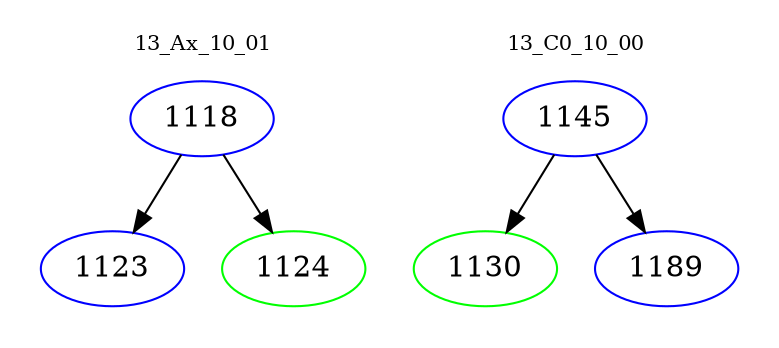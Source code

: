 digraph{
subgraph cluster_0 {
color = white
label = "13_Ax_10_01";
fontsize=10;
T0_1118 [label="1118", color="blue"]
T0_1118 -> T0_1123 [color="black"]
T0_1123 [label="1123", color="blue"]
T0_1118 -> T0_1124 [color="black"]
T0_1124 [label="1124", color="green"]
}
subgraph cluster_1 {
color = white
label = "13_C0_10_00";
fontsize=10;
T1_1145 [label="1145", color="blue"]
T1_1145 -> T1_1130 [color="black"]
T1_1130 [label="1130", color="green"]
T1_1145 -> T1_1189 [color="black"]
T1_1189 [label="1189", color="blue"]
}
}
